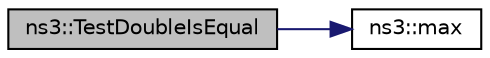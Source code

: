 digraph "ns3::TestDoubleIsEqual"
{
 // LATEX_PDF_SIZE
  edge [fontname="Helvetica",fontsize="10",labelfontname="Helvetica",labelfontsize="10"];
  node [fontname="Helvetica",fontsize="10",shape=record];
  rankdir="LR";
  Node1 [label="ns3::TestDoubleIsEqual",height=0.2,width=0.4,color="black", fillcolor="grey75", style="filled", fontcolor="black",tooltip="Compare two double precision floating point numbers and declare them equal if they are within some ep..."];
  Node1 -> Node2 [color="midnightblue",fontsize="10",style="solid",fontname="Helvetica"];
  Node2 [label="ns3::max",height=0.2,width=0.4,color="black", fillcolor="white", style="filled",URL="$namespacens3.html#a548291fa9e4e7d6a57814dfcbbebce9b",tooltip=" "];
}
